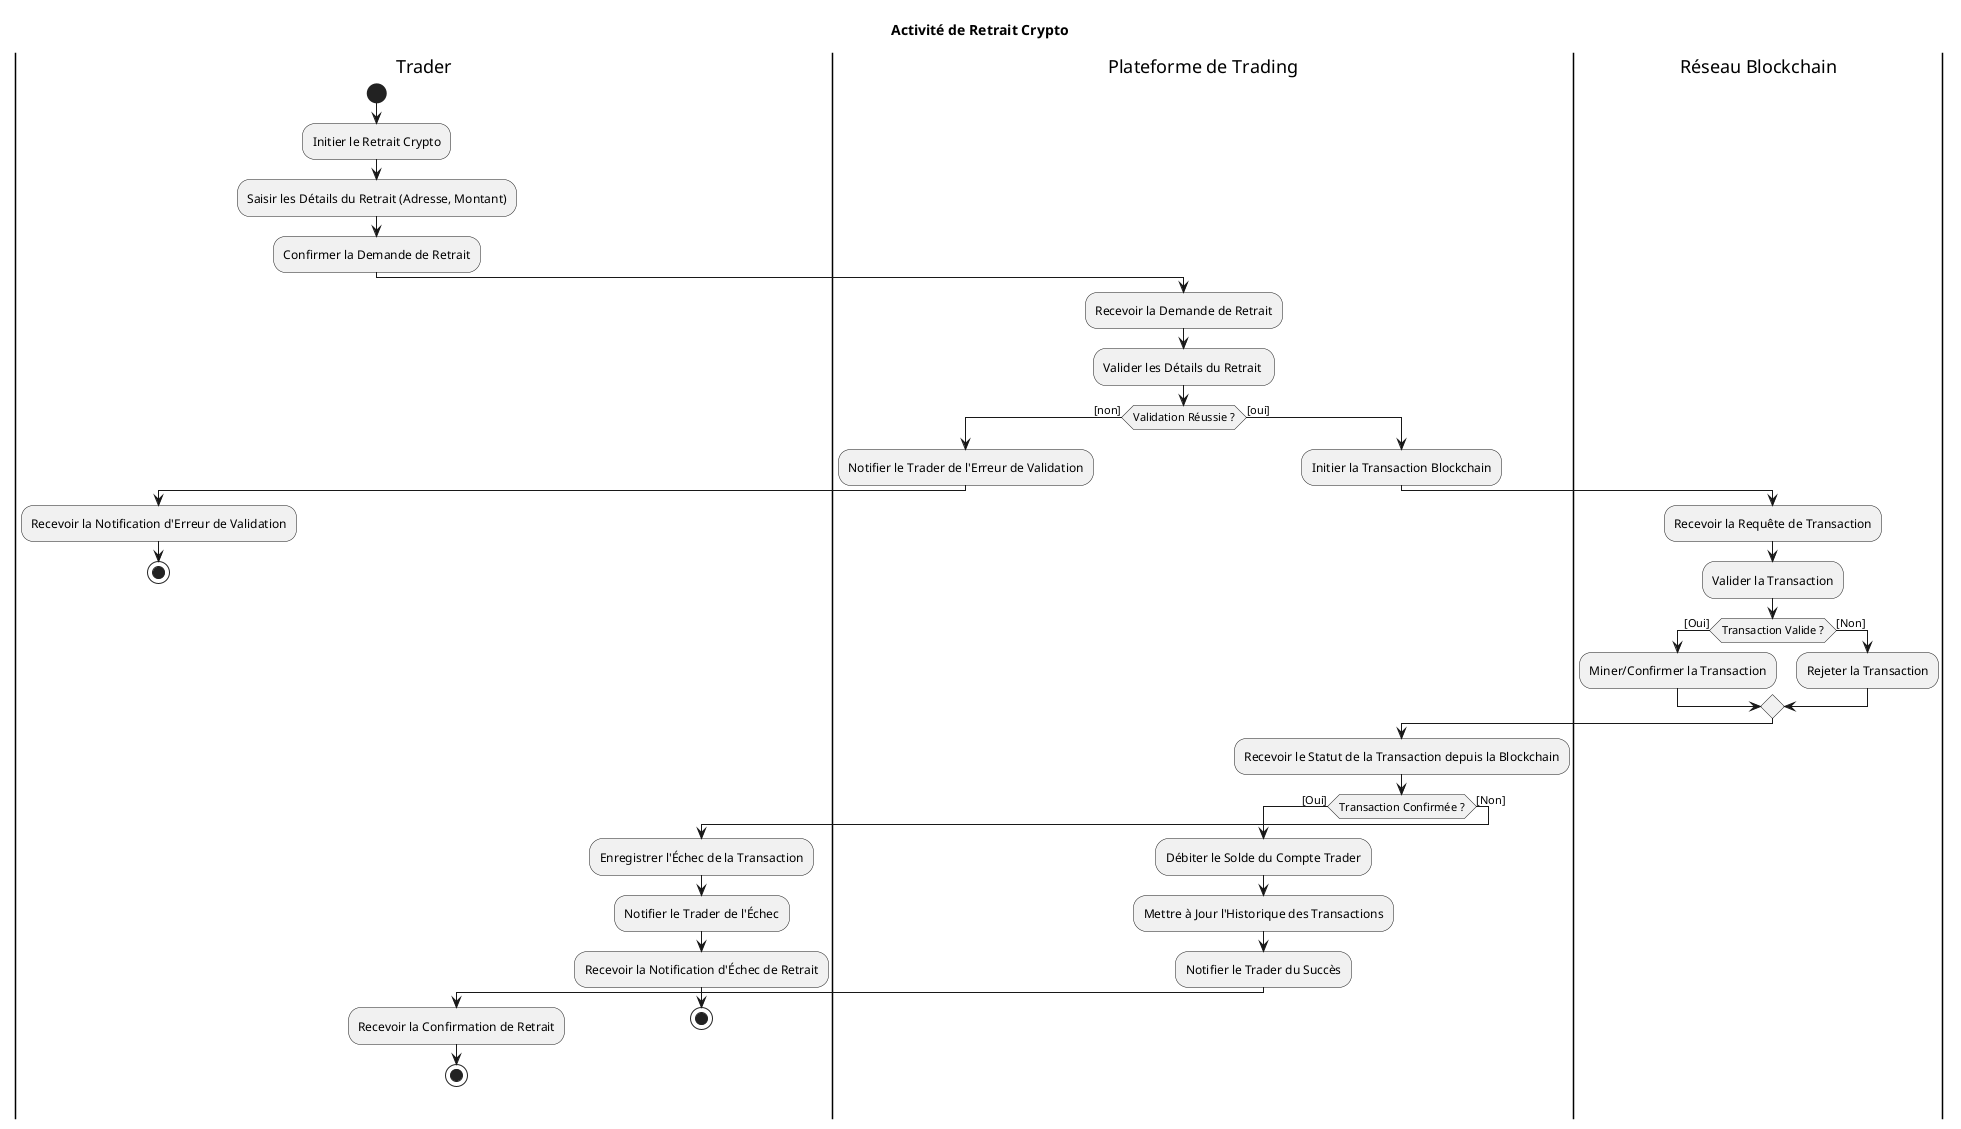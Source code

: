 @startuml ActiviteRetraitCrypto

title Activité de Retrait Crypto

|Trader|
start
:Initier le Retrait Crypto;
:Saisir les Détails du Retrait (Adresse, Montant);
:Confirmer la Demande de Retrait;

|Plateforme de Trading|
:Recevoir la Demande de Retrait;
:Valider les Détails du Retrait ; 
if (Validation Réussie ?) then ([non])
    :Notifier le Trader de l'Erreur de Validation;
        |Trader|
        :Recevoir la Notification d'Erreur de Validation;
        stop
else ([oui])
    |Plateforme de Trading|    
   :Initier la Transaction Blockchain;
    |Réseau Blockchain|
    :Recevoir la Requête de Transaction;
    :Valider la Transaction;
    if (Transaction Valide ?) then ([Oui])
      :Miner/Confirmer la Transaction;
    else ([Non])
      :Rejeter la Transaction;
    endif
    |Plateforme de Trading|
    :Recevoir le Statut de la Transaction depuis la Blockchain;
      if (Transaction Confirmée ?) then ([Oui])
        |Plateforme de Trading|
        :Débiter le Solde du Compte Trader;
        |Plateforme de Trading|
        :Mettre à Jour l'Historique des Transactions;
        |Plateforme de Trading|
        :Notifier le Trader du Succès;
        |Trader|
        :Recevoir la Confirmation de Retrait;
        stop
      else ([Non])
        :Enregistrer l'Échec de la Transaction;
        :Notifier le Trader de l'Échec;
          |Trader|
          :Recevoir la Notification d'Échec de Retrait;
        stop
      endif 
endif

@enduml